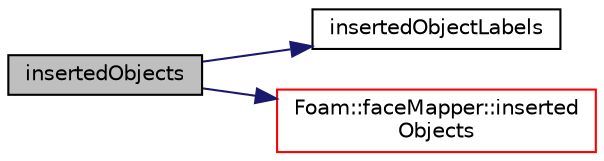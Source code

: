digraph "insertedObjects"
{
  bgcolor="transparent";
  edge [fontname="Helvetica",fontsize="10",labelfontname="Helvetica",labelfontsize="10"];
  node [fontname="Helvetica",fontsize="10",shape=record];
  rankdir="LR";
  Node1 [label="insertedObjects",height=0.2,width=0.4,color="black", fillcolor="grey75", style="filled", fontcolor="black"];
  Node1 -> Node2 [color="midnightblue",fontsize="10",style="solid",fontname="Helvetica"];
  Node2 [label="insertedObjectLabels",height=0.2,width=0.4,color="black",URL="$a00911.html#ae5eb7ac6a82bb42e427cb2284d234490",tooltip="Return list of inserted faces. "];
  Node1 -> Node3 [color="midnightblue",fontsize="10",style="solid",fontname="Helvetica"];
  Node3 [label="Foam::faceMapper::inserted\lObjects",height=0.2,width=0.4,color="red",URL="$a00739.html#a64a0018da75b0d6334d94124d975ad63",tooltip="Are there any inserted faces. "];
}
